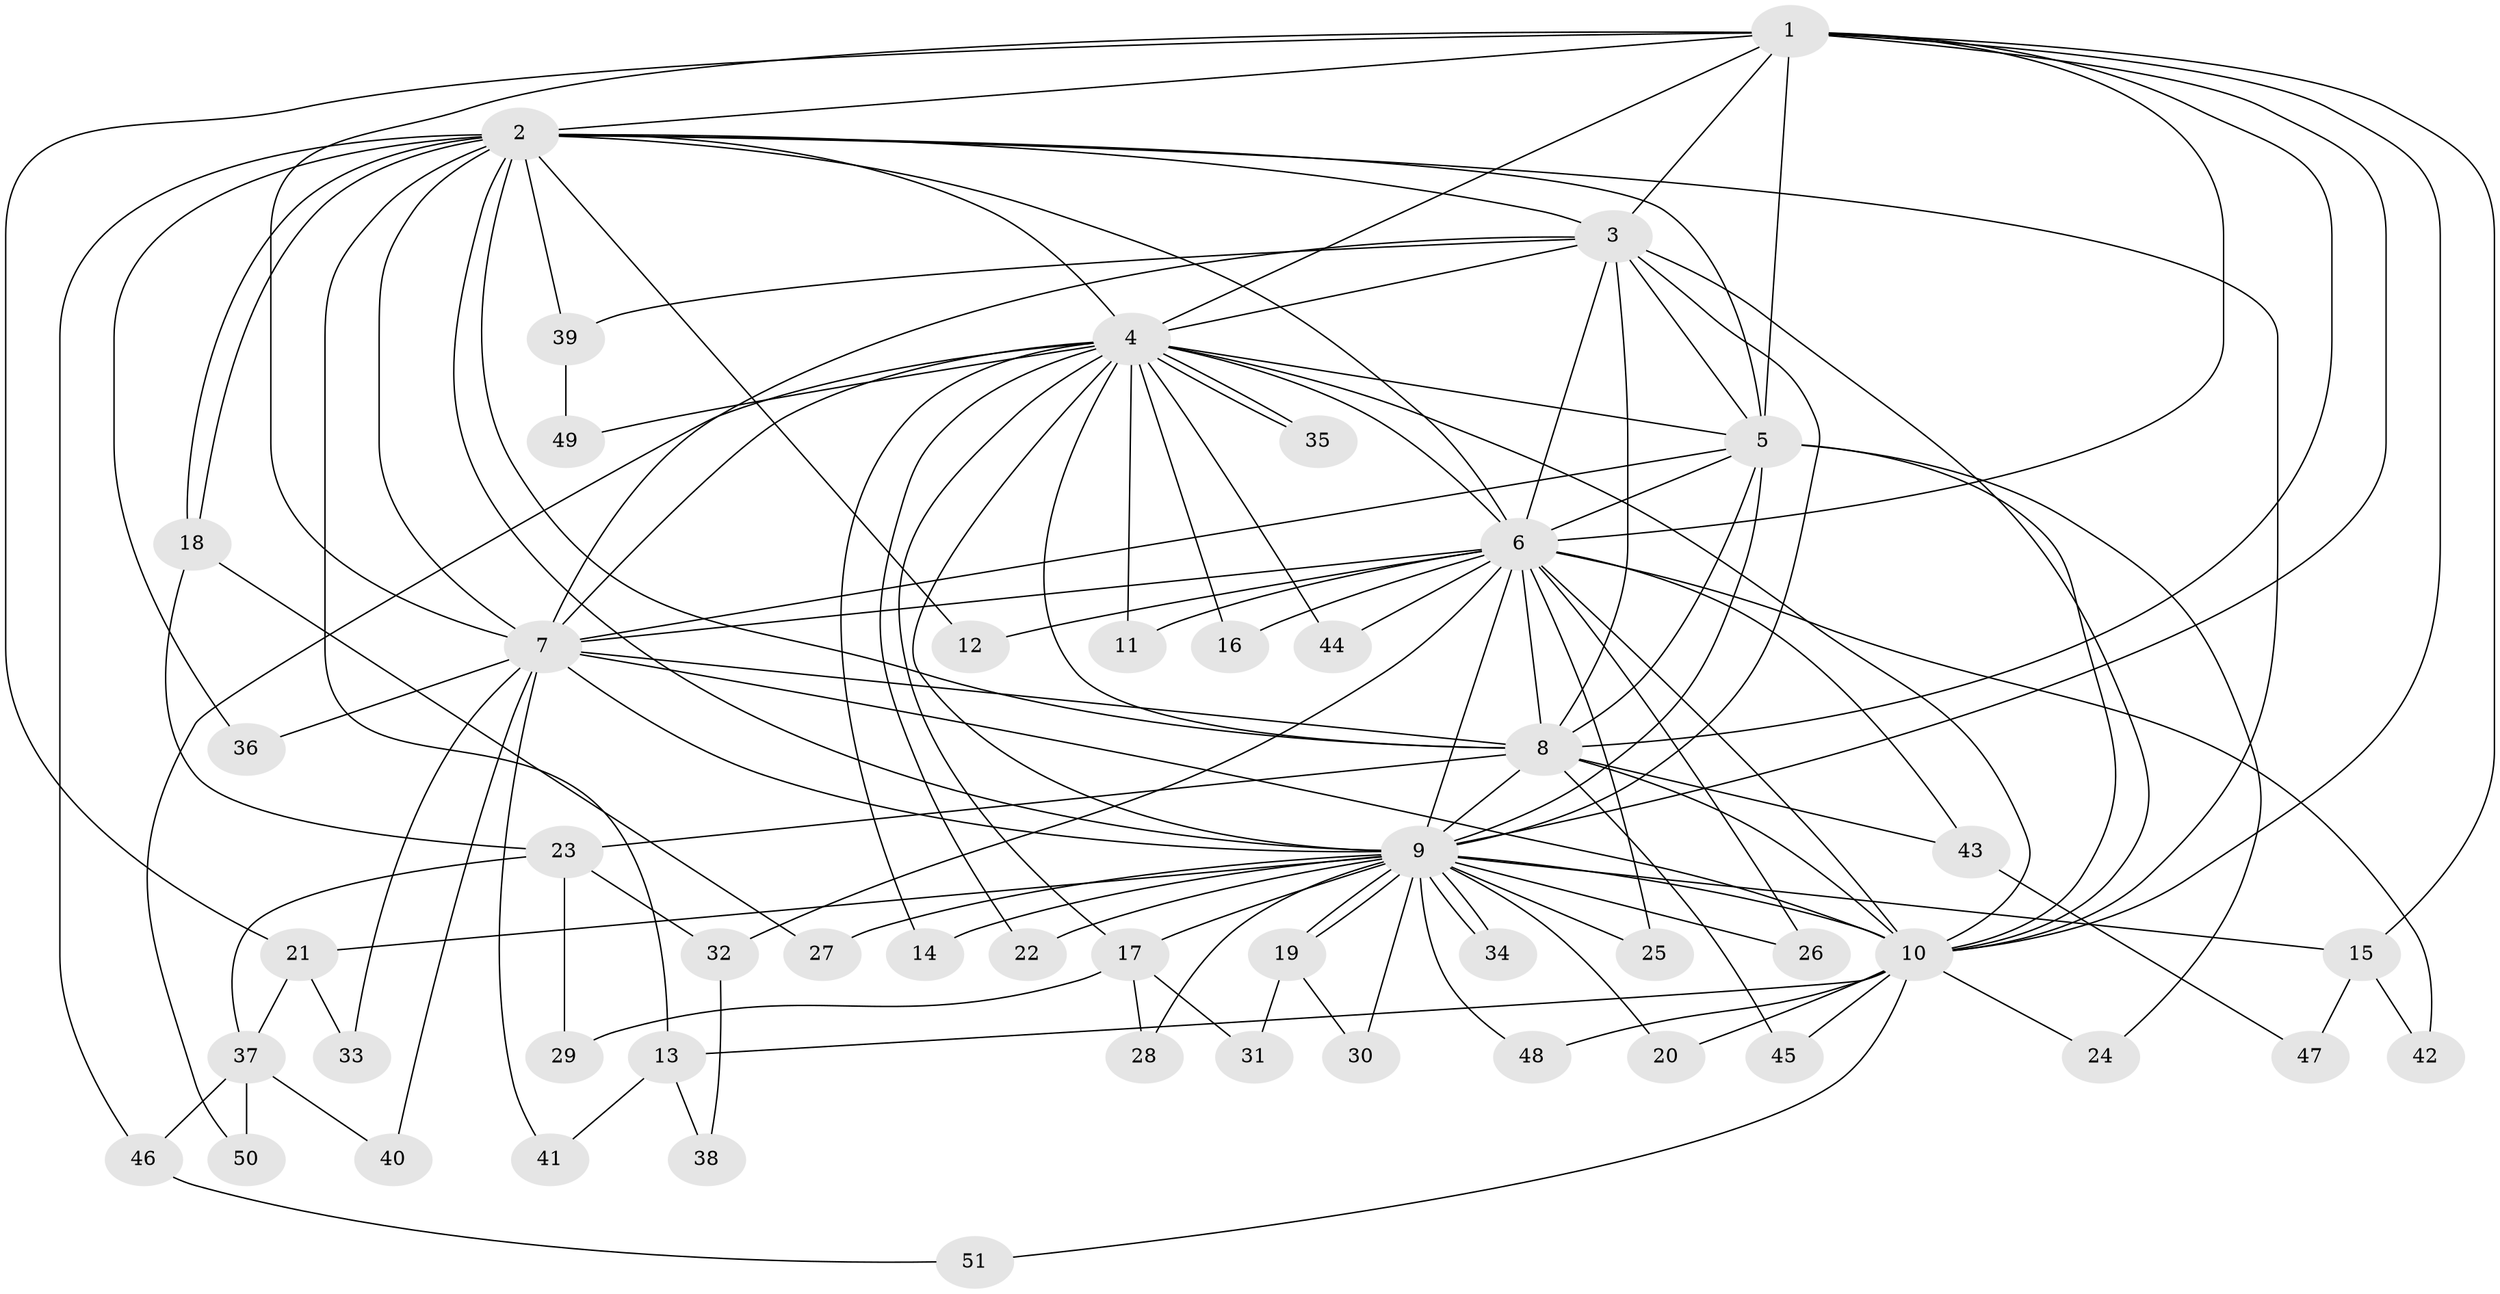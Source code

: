 // coarse degree distribution, {15: 0.05555555555555555, 13: 0.027777777777777776, 9: 0.08333333333333333, 17: 0.027777777777777776, 11: 0.027777777777777776, 22: 0.027777777777777776, 2: 0.5, 4: 0.1388888888888889, 7: 0.027777777777777776, 3: 0.05555555555555555, 5: 0.027777777777777776}
// Generated by graph-tools (version 1.1) at 2025/23/03/03/25 07:23:41]
// undirected, 51 vertices, 127 edges
graph export_dot {
graph [start="1"]
  node [color=gray90,style=filled];
  1;
  2;
  3;
  4;
  5;
  6;
  7;
  8;
  9;
  10;
  11;
  12;
  13;
  14;
  15;
  16;
  17;
  18;
  19;
  20;
  21;
  22;
  23;
  24;
  25;
  26;
  27;
  28;
  29;
  30;
  31;
  32;
  33;
  34;
  35;
  36;
  37;
  38;
  39;
  40;
  41;
  42;
  43;
  44;
  45;
  46;
  47;
  48;
  49;
  50;
  51;
  1 -- 2;
  1 -- 3;
  1 -- 4;
  1 -- 5;
  1 -- 6;
  1 -- 7;
  1 -- 8;
  1 -- 9;
  1 -- 10;
  1 -- 15;
  1 -- 21;
  2 -- 3;
  2 -- 4;
  2 -- 5;
  2 -- 6;
  2 -- 7;
  2 -- 8;
  2 -- 9;
  2 -- 10;
  2 -- 12;
  2 -- 13;
  2 -- 18;
  2 -- 18;
  2 -- 36;
  2 -- 39;
  2 -- 46;
  3 -- 4;
  3 -- 5;
  3 -- 6;
  3 -- 7;
  3 -- 8;
  3 -- 9;
  3 -- 10;
  3 -- 39;
  4 -- 5;
  4 -- 6;
  4 -- 7;
  4 -- 8;
  4 -- 9;
  4 -- 10;
  4 -- 11;
  4 -- 14;
  4 -- 16;
  4 -- 17;
  4 -- 22;
  4 -- 35;
  4 -- 35;
  4 -- 44;
  4 -- 49;
  4 -- 50;
  5 -- 6;
  5 -- 7;
  5 -- 8;
  5 -- 9;
  5 -- 10;
  5 -- 24;
  6 -- 7;
  6 -- 8;
  6 -- 9;
  6 -- 10;
  6 -- 11;
  6 -- 12;
  6 -- 16;
  6 -- 25;
  6 -- 26;
  6 -- 32;
  6 -- 42;
  6 -- 43;
  6 -- 44;
  7 -- 8;
  7 -- 9;
  7 -- 10;
  7 -- 33;
  7 -- 36;
  7 -- 40;
  7 -- 41;
  8 -- 9;
  8 -- 10;
  8 -- 23;
  8 -- 43;
  8 -- 45;
  9 -- 10;
  9 -- 14;
  9 -- 15;
  9 -- 17;
  9 -- 19;
  9 -- 19;
  9 -- 20;
  9 -- 21;
  9 -- 22;
  9 -- 25;
  9 -- 26;
  9 -- 27;
  9 -- 28;
  9 -- 30;
  9 -- 34;
  9 -- 34;
  9 -- 48;
  10 -- 13;
  10 -- 20;
  10 -- 24;
  10 -- 45;
  10 -- 48;
  10 -- 51;
  13 -- 38;
  13 -- 41;
  15 -- 42;
  15 -- 47;
  17 -- 28;
  17 -- 29;
  17 -- 31;
  18 -- 23;
  18 -- 27;
  19 -- 30;
  19 -- 31;
  21 -- 33;
  21 -- 37;
  23 -- 29;
  23 -- 32;
  23 -- 37;
  32 -- 38;
  37 -- 40;
  37 -- 46;
  37 -- 50;
  39 -- 49;
  43 -- 47;
  46 -- 51;
}
